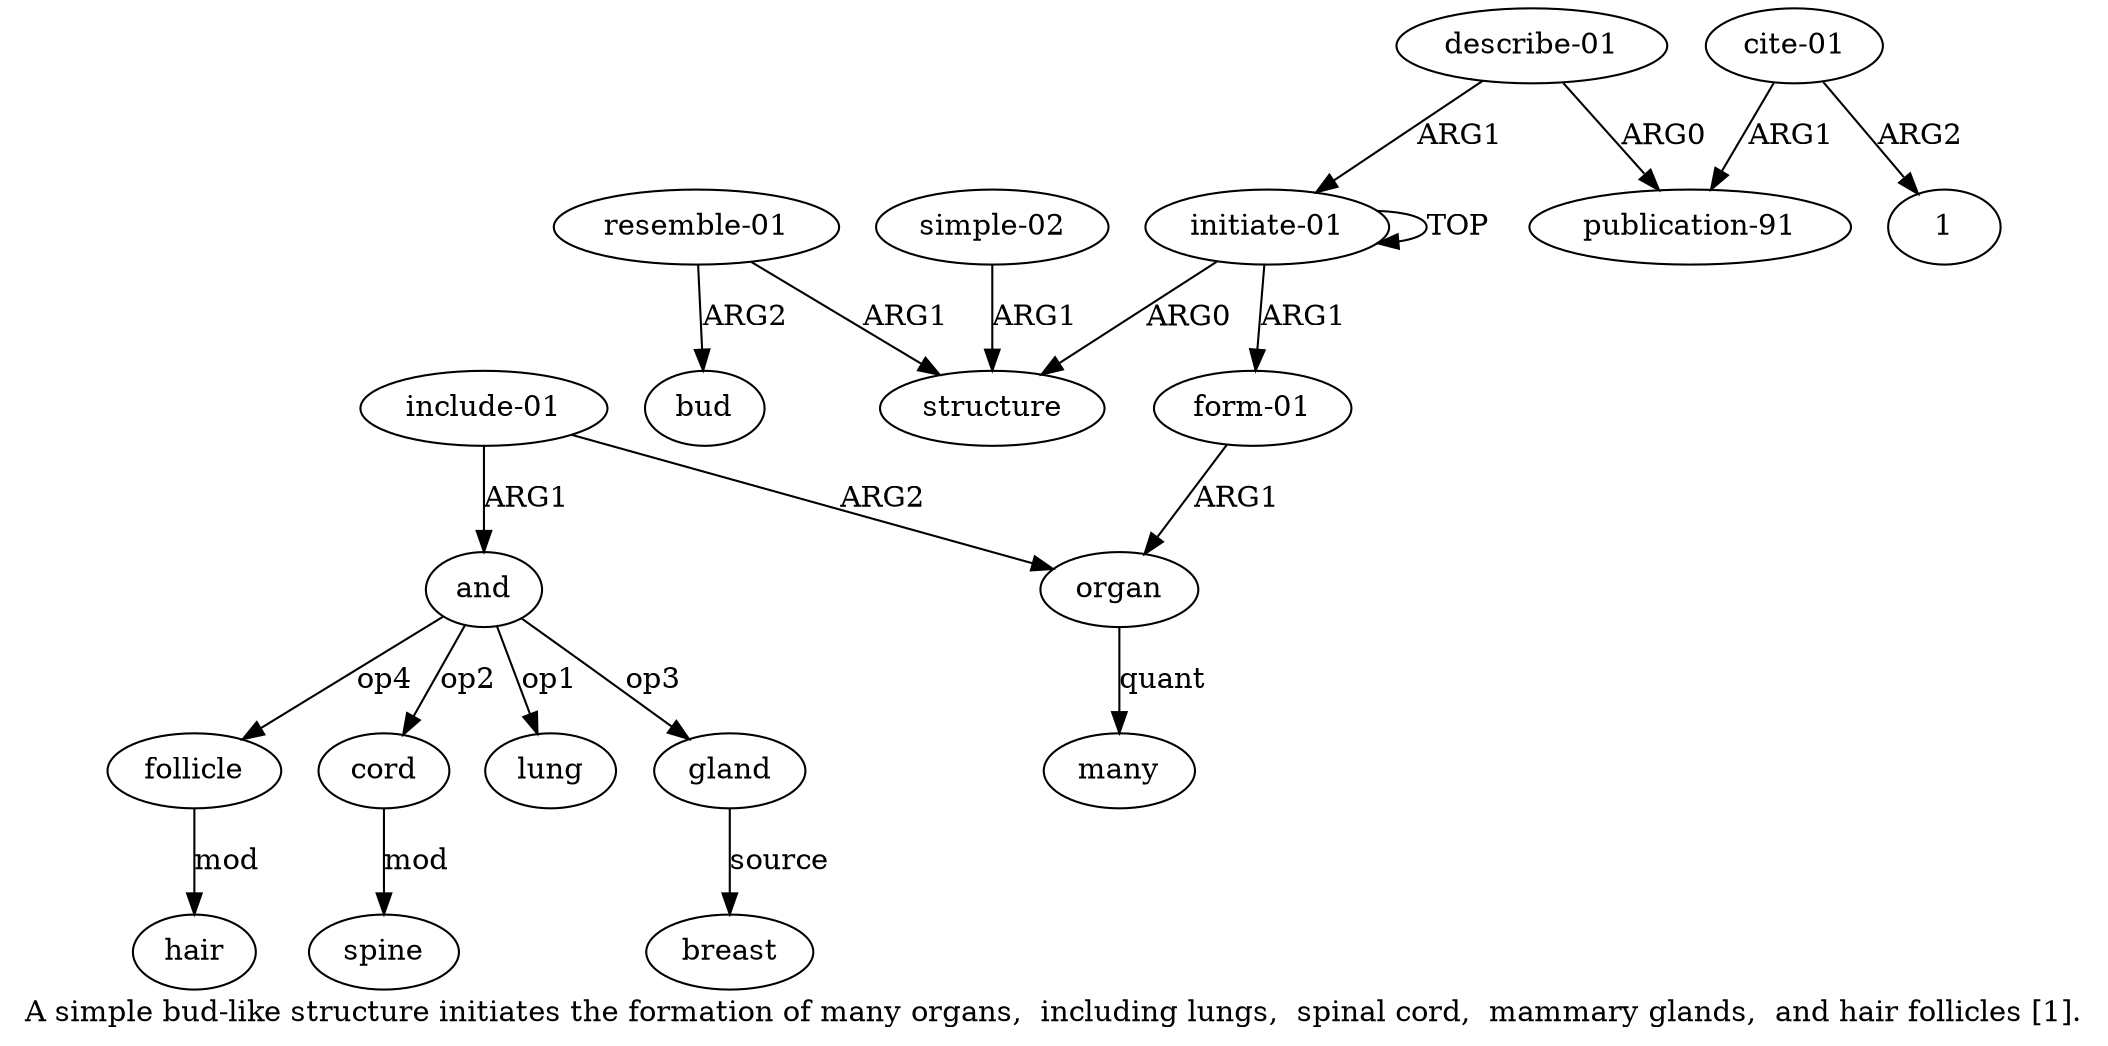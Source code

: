 digraph  {
	graph [label="A simple bud-like structure initiates the formation of many organs,  including lungs,  spinal cord,  mammary glands,  and hair follicles [\
1]."];
	node [label="\N"];
	a15	 [color=black,
		gold_ind=15,
		gold_label=follicle,
		label=follicle,
		test_ind=15,
		test_label=follicle];
	a16	 [color=black,
		gold_ind=16,
		gold_label=hair,
		label=hair,
		test_ind=16,
		test_label=hair];
	a15 -> a16 [key=0,
	color=black,
	gold_label=mod,
	label=mod,
	test_label=mod];
a14 [color=black,
	gold_ind=14,
	gold_label=breast,
	label=breast,
	test_ind=14,
	test_label=breast];
a17 [color=black,
	gold_ind=17,
	gold_label="describe-01",
	label="describe-01",
	test_ind=17,
	test_label="describe-01"];
a18 [color=black,
	gold_ind=18,
	gold_label="publication-91",
	label="publication-91",
	test_ind=18,
	test_label="publication-91"];
a17 -> a18 [key=0,
color=black,
gold_label=ARG0,
label=ARG0,
test_label=ARG0];
a0 [color=black,
gold_ind=0,
gold_label="initiate-01",
label="initiate-01",
test_ind=0,
test_label="initiate-01"];
a17 -> a0 [key=0,
color=black,
gold_label=ARG1,
label=ARG1,
test_label=ARG1];
a11 [color=black,
gold_ind=11,
gold_label=cord,
label=cord,
test_ind=11,
test_label=cord];
a12 [color=black,
gold_ind=12,
gold_label=spine,
label=spine,
test_ind=12,
test_label=spine];
a11 -> a12 [key=0,
color=black,
gold_label=mod,
label=mod,
test_label=mod];
a10 [color=black,
gold_ind=10,
gold_label=lung,
label=lung,
test_ind=10,
test_label=lung];
a13 [color=black,
gold_ind=13,
gold_label=gland,
label=gland,
test_ind=13,
test_label=gland];
a13 -> a14 [key=0,
color=black,
gold_label=source,
label=source,
test_label=source];
a19 [color=black,
gold_ind=19,
gold_label="cite-01",
label="cite-01",
test_ind=19,
test_label="cite-01"];
a19 -> a18 [key=0,
color=black,
gold_label=ARG1,
label=ARG1,
test_label=ARG1];
"a19 1" [color=black,
gold_ind=-1,
gold_label=1,
label=1,
test_ind=-1,
test_label=1];
a19 -> "a19 1" [key=0,
color=black,
gold_label=ARG2,
label=ARG2,
test_label=ARG2];
a1 [color=black,
gold_ind=1,
gold_label=structure,
label=structure,
test_ind=1,
test_label=structure];
a0 -> a1 [key=0,
color=black,
gold_label=ARG0,
label=ARG0,
test_label=ARG0];
a0 -> a0 [key=0,
color=black,
gold_label=TOP,
label=TOP,
test_label=TOP];
a5 [color=black,
gold_ind=5,
gold_label="form-01",
label="form-01",
test_ind=5,
test_label="form-01"];
a0 -> a5 [key=0,
color=black,
gold_label=ARG1,
label=ARG1,
test_label=ARG1];
a3 [color=black,
gold_ind=3,
gold_label=bud,
label=bud,
test_ind=3,
test_label=bud];
a2 [color=black,
gold_ind=2,
gold_label="resemble-01",
label="resemble-01",
test_ind=2,
test_label="resemble-01"];
a2 -> a1 [key=0,
color=black,
gold_label=ARG1,
label=ARG1,
test_label=ARG1];
a2 -> a3 [key=0,
color=black,
gold_label=ARG2,
label=ARG2,
test_label=ARG2];
a6 [color=black,
gold_ind=6,
gold_label=organ,
label=organ,
test_ind=6,
test_label=organ];
a5 -> a6 [key=0,
color=black,
gold_label=ARG1,
label=ARG1,
test_label=ARG1];
a4 [color=black,
gold_ind=4,
gold_label="simple-02",
label="simple-02",
test_ind=4,
test_label="simple-02"];
a4 -> a1 [key=0,
color=black,
gold_label=ARG1,
label=ARG1,
test_label=ARG1];
a7 [color=black,
gold_ind=7,
gold_label=many,
label=many,
test_ind=7,
test_label=many];
a6 -> a7 [key=0,
color=black,
gold_label=quant,
label=quant,
test_label=quant];
a9 [color=black,
gold_ind=9,
gold_label=and,
label=and,
test_ind=9,
test_label=and];
a9 -> a15 [key=0,
color=black,
gold_label=op4,
label=op4,
test_label=op4];
a9 -> a11 [key=0,
color=black,
gold_label=op2,
label=op2,
test_label=op2];
a9 -> a10 [key=0,
color=black,
gold_label=op1,
label=op1,
test_label=op1];
a9 -> a13 [key=0,
color=black,
gold_label=op3,
label=op3,
test_label=op3];
a8 [color=black,
gold_ind=8,
gold_label="include-01",
label="include-01",
test_ind=8,
test_label="include-01"];
a8 -> a6 [key=0,
color=black,
gold_label=ARG2,
label=ARG2,
test_label=ARG2];
a8 -> a9 [key=0,
color=black,
gold_label=ARG1,
label=ARG1,
test_label=ARG1];
}
